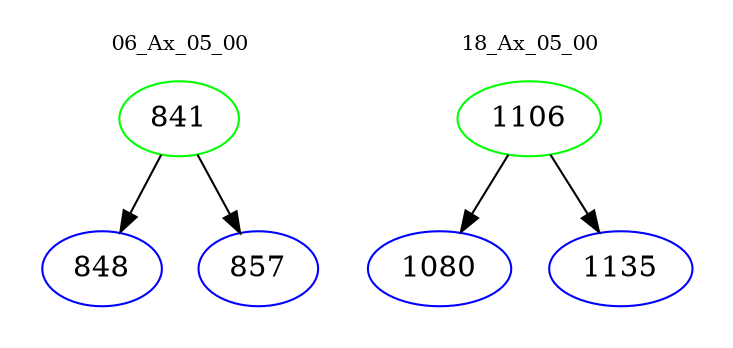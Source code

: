 digraph{
subgraph cluster_0 {
color = white
label = "06_Ax_05_00";
fontsize=10;
T0_841 [label="841", color="green"]
T0_841 -> T0_848 [color="black"]
T0_848 [label="848", color="blue"]
T0_841 -> T0_857 [color="black"]
T0_857 [label="857", color="blue"]
}
subgraph cluster_1 {
color = white
label = "18_Ax_05_00";
fontsize=10;
T1_1106 [label="1106", color="green"]
T1_1106 -> T1_1080 [color="black"]
T1_1080 [label="1080", color="blue"]
T1_1106 -> T1_1135 [color="black"]
T1_1135 [label="1135", color="blue"]
}
}
